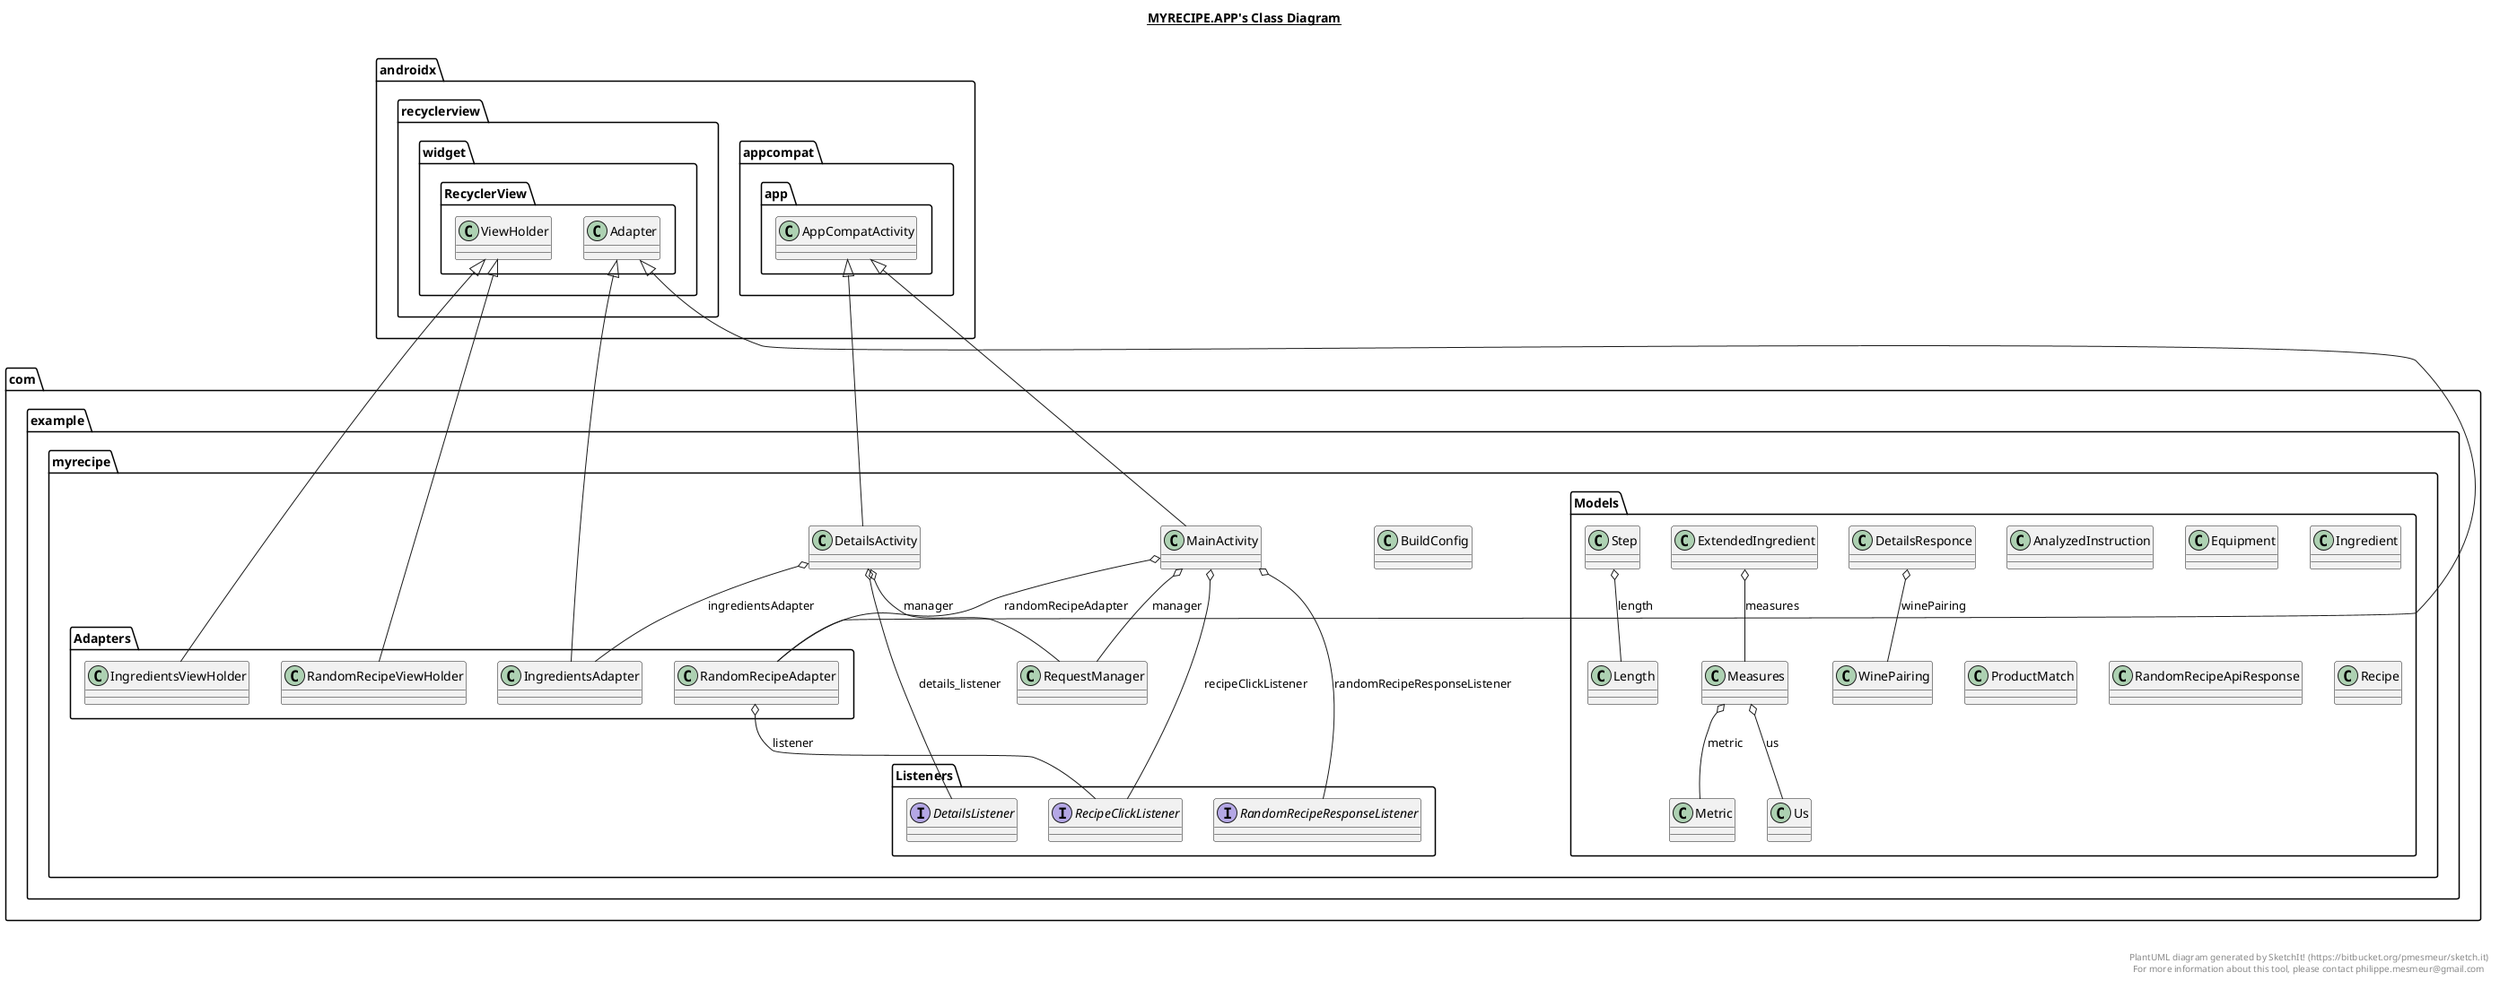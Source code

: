 @startuml

title __MYRECIPE.APP's Class Diagram__\n

  namespace com.example.myrecipe {
    namespace Adapters {
      class com.example.myrecipe.Adapters.IngredientsAdapter {
      }
    }
  }
  

  namespace com.example.myrecipe {
    namespace Adapters {
      class com.example.myrecipe.Adapters.IngredientsViewHolder {
      }
    }
  }
  

  namespace com.example.myrecipe {
    namespace Adapters {
      class com.example.myrecipe.Adapters.RandomRecipeAdapter {
      }
    }
  }
  

  namespace com.example.myrecipe {
    namespace Adapters {
      class com.example.myrecipe.Adapters.RandomRecipeViewHolder {
      }
    }
  }
  

  namespace com.example.myrecipe {
    class com.example.myrecipe.BuildConfig {
    }
  }
  

  namespace com.example.myrecipe {
    class com.example.myrecipe.DetailsActivity {
    }
  }
  

  namespace com.example.myrecipe {
    namespace Listeners {
      interface com.example.myrecipe.Listeners.DetailsListener {
      }
    }
  }
  

  namespace com.example.myrecipe {
    namespace Listeners {
      interface com.example.myrecipe.Listeners.RandomRecipeResponseListener {
      }
    }
  }
  

  namespace com.example.myrecipe {
    namespace Listeners {
      interface com.example.myrecipe.Listeners.RecipeClickListener {
      }
    }
  }
  

  namespace com.example.myrecipe {
    class com.example.myrecipe.MainActivity {
    }
  }
  

  namespace com.example.myrecipe {
    namespace Models {
      class com.example.myrecipe.Models.AnalyzedInstruction {
      }
    }
  }
  

  namespace com.example.myrecipe {
    namespace Models {
      class com.example.myrecipe.Models.DetailsResponce {
      }
    }
  }
  

  namespace com.example.myrecipe {
    namespace Models {
      class com.example.myrecipe.Models.Equipment {
      }
    }
  }
  

  namespace com.example.myrecipe {
    namespace Models {
      class com.example.myrecipe.Models.ExtendedIngredient {
      }
    }
  }
  

  namespace com.example.myrecipe {
    namespace Models {
      class com.example.myrecipe.Models.Ingredient {
      }
    }
  }
  

  namespace com.example.myrecipe {
    namespace Models {
      class com.example.myrecipe.Models.Length {
      }
    }
  }
  

  namespace com.example.myrecipe {
    namespace Models {
      class com.example.myrecipe.Models.Measures {
      }
    }
  }
  

  namespace com.example.myrecipe {
    namespace Models {
      class com.example.myrecipe.Models.Metric {
      }
    }
  }
  

  namespace com.example.myrecipe {
    namespace Models {
      class com.example.myrecipe.Models.ProductMatch {
      }
    }
  }
  

  namespace com.example.myrecipe {
    namespace Models {
      class com.example.myrecipe.Models.RandomRecipeApiResponse {
      }
    }
  }
  

  namespace com.example.myrecipe {
    namespace Models {
      class com.example.myrecipe.Models.Recipe {
      }
    }
  }
  

  namespace com.example.myrecipe {
    namespace Models {
      class com.example.myrecipe.Models.Step {
      }
    }
  }
  

  namespace com.example.myrecipe {
    namespace Models {
      class com.example.myrecipe.Models.Us {
      }
    }
  }
  

  namespace com.example.myrecipe {
    namespace Models {
      class com.example.myrecipe.Models.WinePairing {
      }
    }
  }
  

  namespace com.example.myrecipe {
    class com.example.myrecipe.RequestManager {
    }
  }
  

  com.example.myrecipe.Adapters.IngredientsAdapter -up-|> androidx.recyclerview.widget.RecyclerView.Adapter
  com.example.myrecipe.Adapters.IngredientsViewHolder -up-|> androidx.recyclerview.widget.RecyclerView.ViewHolder
  com.example.myrecipe.Adapters.RandomRecipeAdapter -up-|> androidx.recyclerview.widget.RecyclerView.Adapter
  com.example.myrecipe.Adapters.RandomRecipeAdapter o-- com.example.myrecipe.Listeners.RecipeClickListener : listener
  com.example.myrecipe.Adapters.RandomRecipeViewHolder -up-|> androidx.recyclerview.widget.RecyclerView.ViewHolder
  com.example.myrecipe.DetailsActivity -up-|> androidx.appcompat.app.AppCompatActivity
  com.example.myrecipe.DetailsActivity o-- com.example.myrecipe.Adapters.IngredientsAdapter : ingredientsAdapter
  com.example.myrecipe.DetailsActivity o-- com.example.myrecipe.RequestManager : manager
  com.example.myrecipe.DetailsActivity o-- com.example.myrecipe.Listeners.DetailsListener : details_listener
  com.example.myrecipe.MainActivity -up-|> androidx.appcompat.app.AppCompatActivity
  com.example.myrecipe.MainActivity o-- com.example.myrecipe.RequestManager : manager
  com.example.myrecipe.MainActivity o-- com.example.myrecipe.Adapters.RandomRecipeAdapter : randomRecipeAdapter
  com.example.myrecipe.MainActivity o-- com.example.myrecipe.Listeners.RandomRecipeResponseListener : randomRecipeResponseListener
  com.example.myrecipe.MainActivity o-- com.example.myrecipe.Listeners.RecipeClickListener : recipeClickListener
  com.example.myrecipe.Models.DetailsResponce o-- com.example.myrecipe.Models.WinePairing : winePairing
  com.example.myrecipe.Models.ExtendedIngredient o-- com.example.myrecipe.Models.Measures : measures
  com.example.myrecipe.Models.Measures o-- com.example.myrecipe.Models.Metric : metric
  com.example.myrecipe.Models.Measures o-- com.example.myrecipe.Models.Us : us
  com.example.myrecipe.Models.Step o-- com.example.myrecipe.Models.Length : length


right footer


PlantUML diagram generated by SketchIt! (https://bitbucket.org/pmesmeur/sketch.it)
For more information about this tool, please contact philippe.mesmeur@gmail.com
endfooter

@enduml
